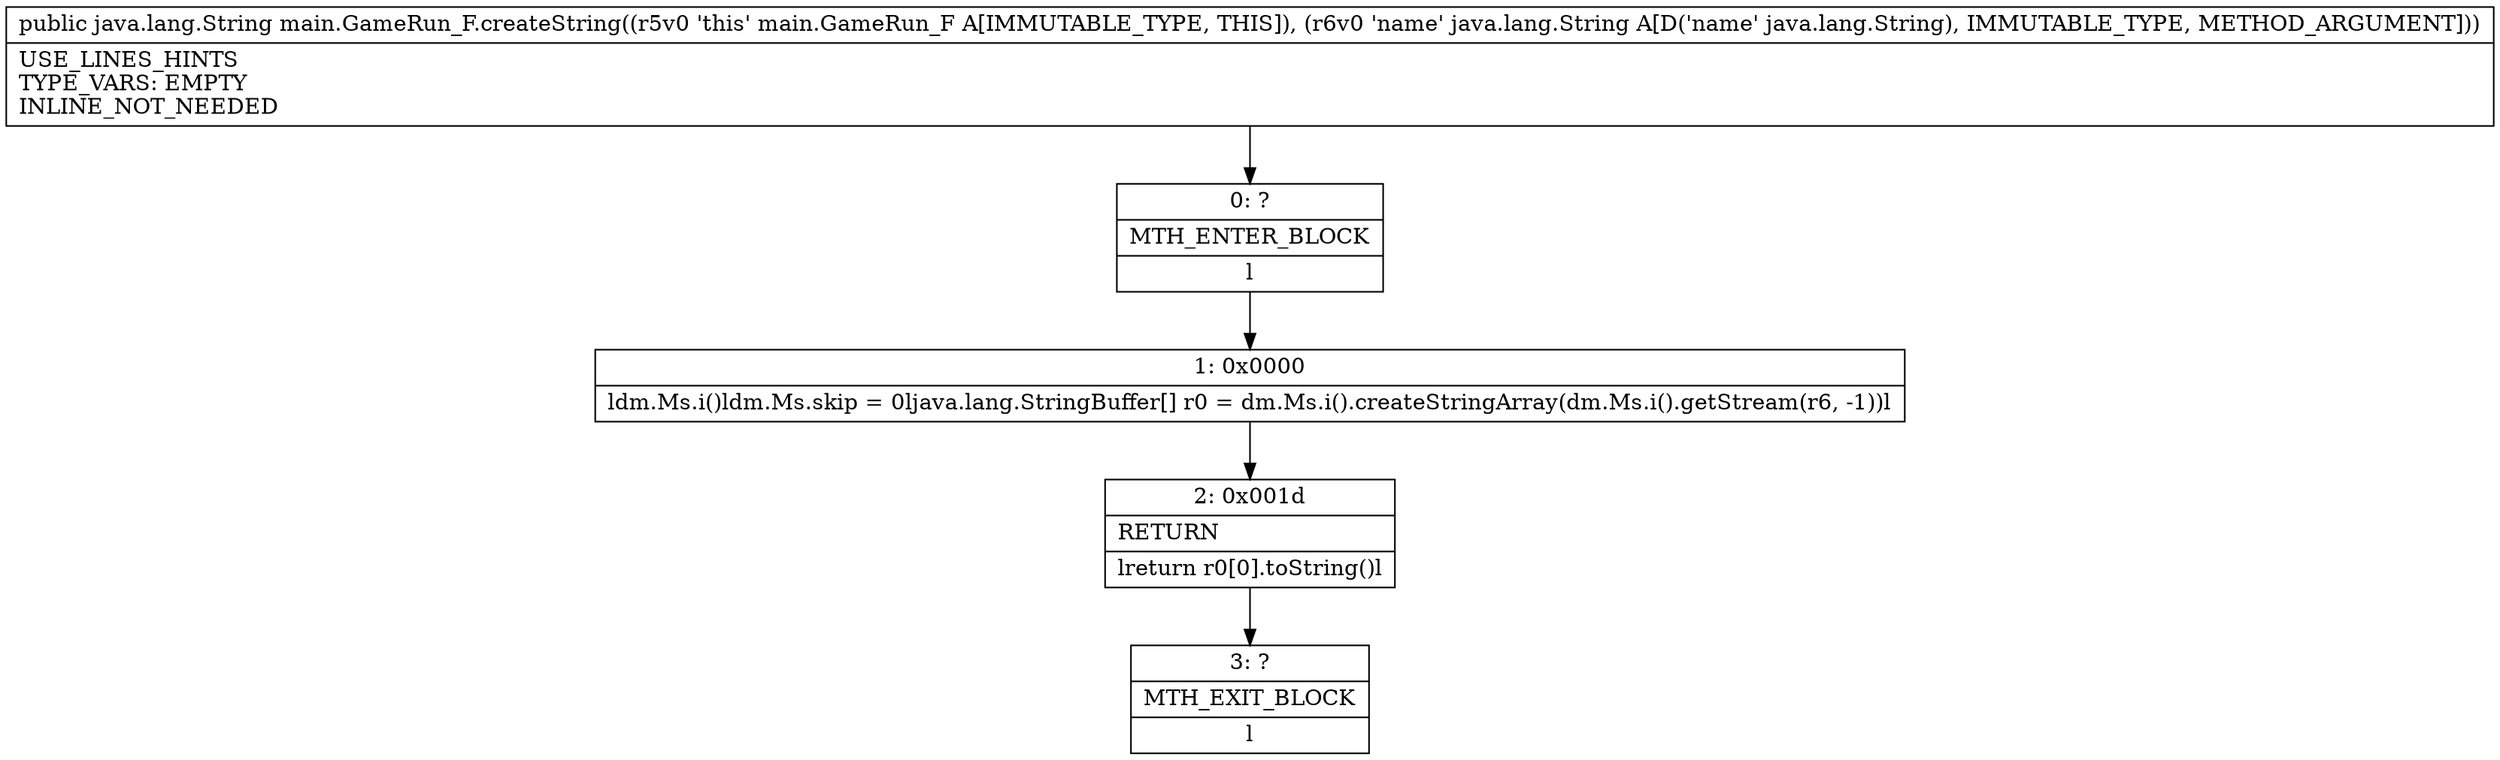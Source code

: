 digraph "CFG formain.GameRun_F.createString(Ljava\/lang\/String;)Ljava\/lang\/String;" {
Node_0 [shape=record,label="{0\:\ ?|MTH_ENTER_BLOCK\l|l}"];
Node_1 [shape=record,label="{1\:\ 0x0000|ldm.Ms.i()ldm.Ms.skip = 0ljava.lang.StringBuffer[] r0 = dm.Ms.i().createStringArray(dm.Ms.i().getStream(r6, \-1))l}"];
Node_2 [shape=record,label="{2\:\ 0x001d|RETURN\l|lreturn r0[0].toString()l}"];
Node_3 [shape=record,label="{3\:\ ?|MTH_EXIT_BLOCK\l|l}"];
MethodNode[shape=record,label="{public java.lang.String main.GameRun_F.createString((r5v0 'this' main.GameRun_F A[IMMUTABLE_TYPE, THIS]), (r6v0 'name' java.lang.String A[D('name' java.lang.String), IMMUTABLE_TYPE, METHOD_ARGUMENT]))  | USE_LINES_HINTS\lTYPE_VARS: EMPTY\lINLINE_NOT_NEEDED\l}"];
MethodNode -> Node_0;
Node_0 -> Node_1;
Node_1 -> Node_2;
Node_2 -> Node_3;
}

